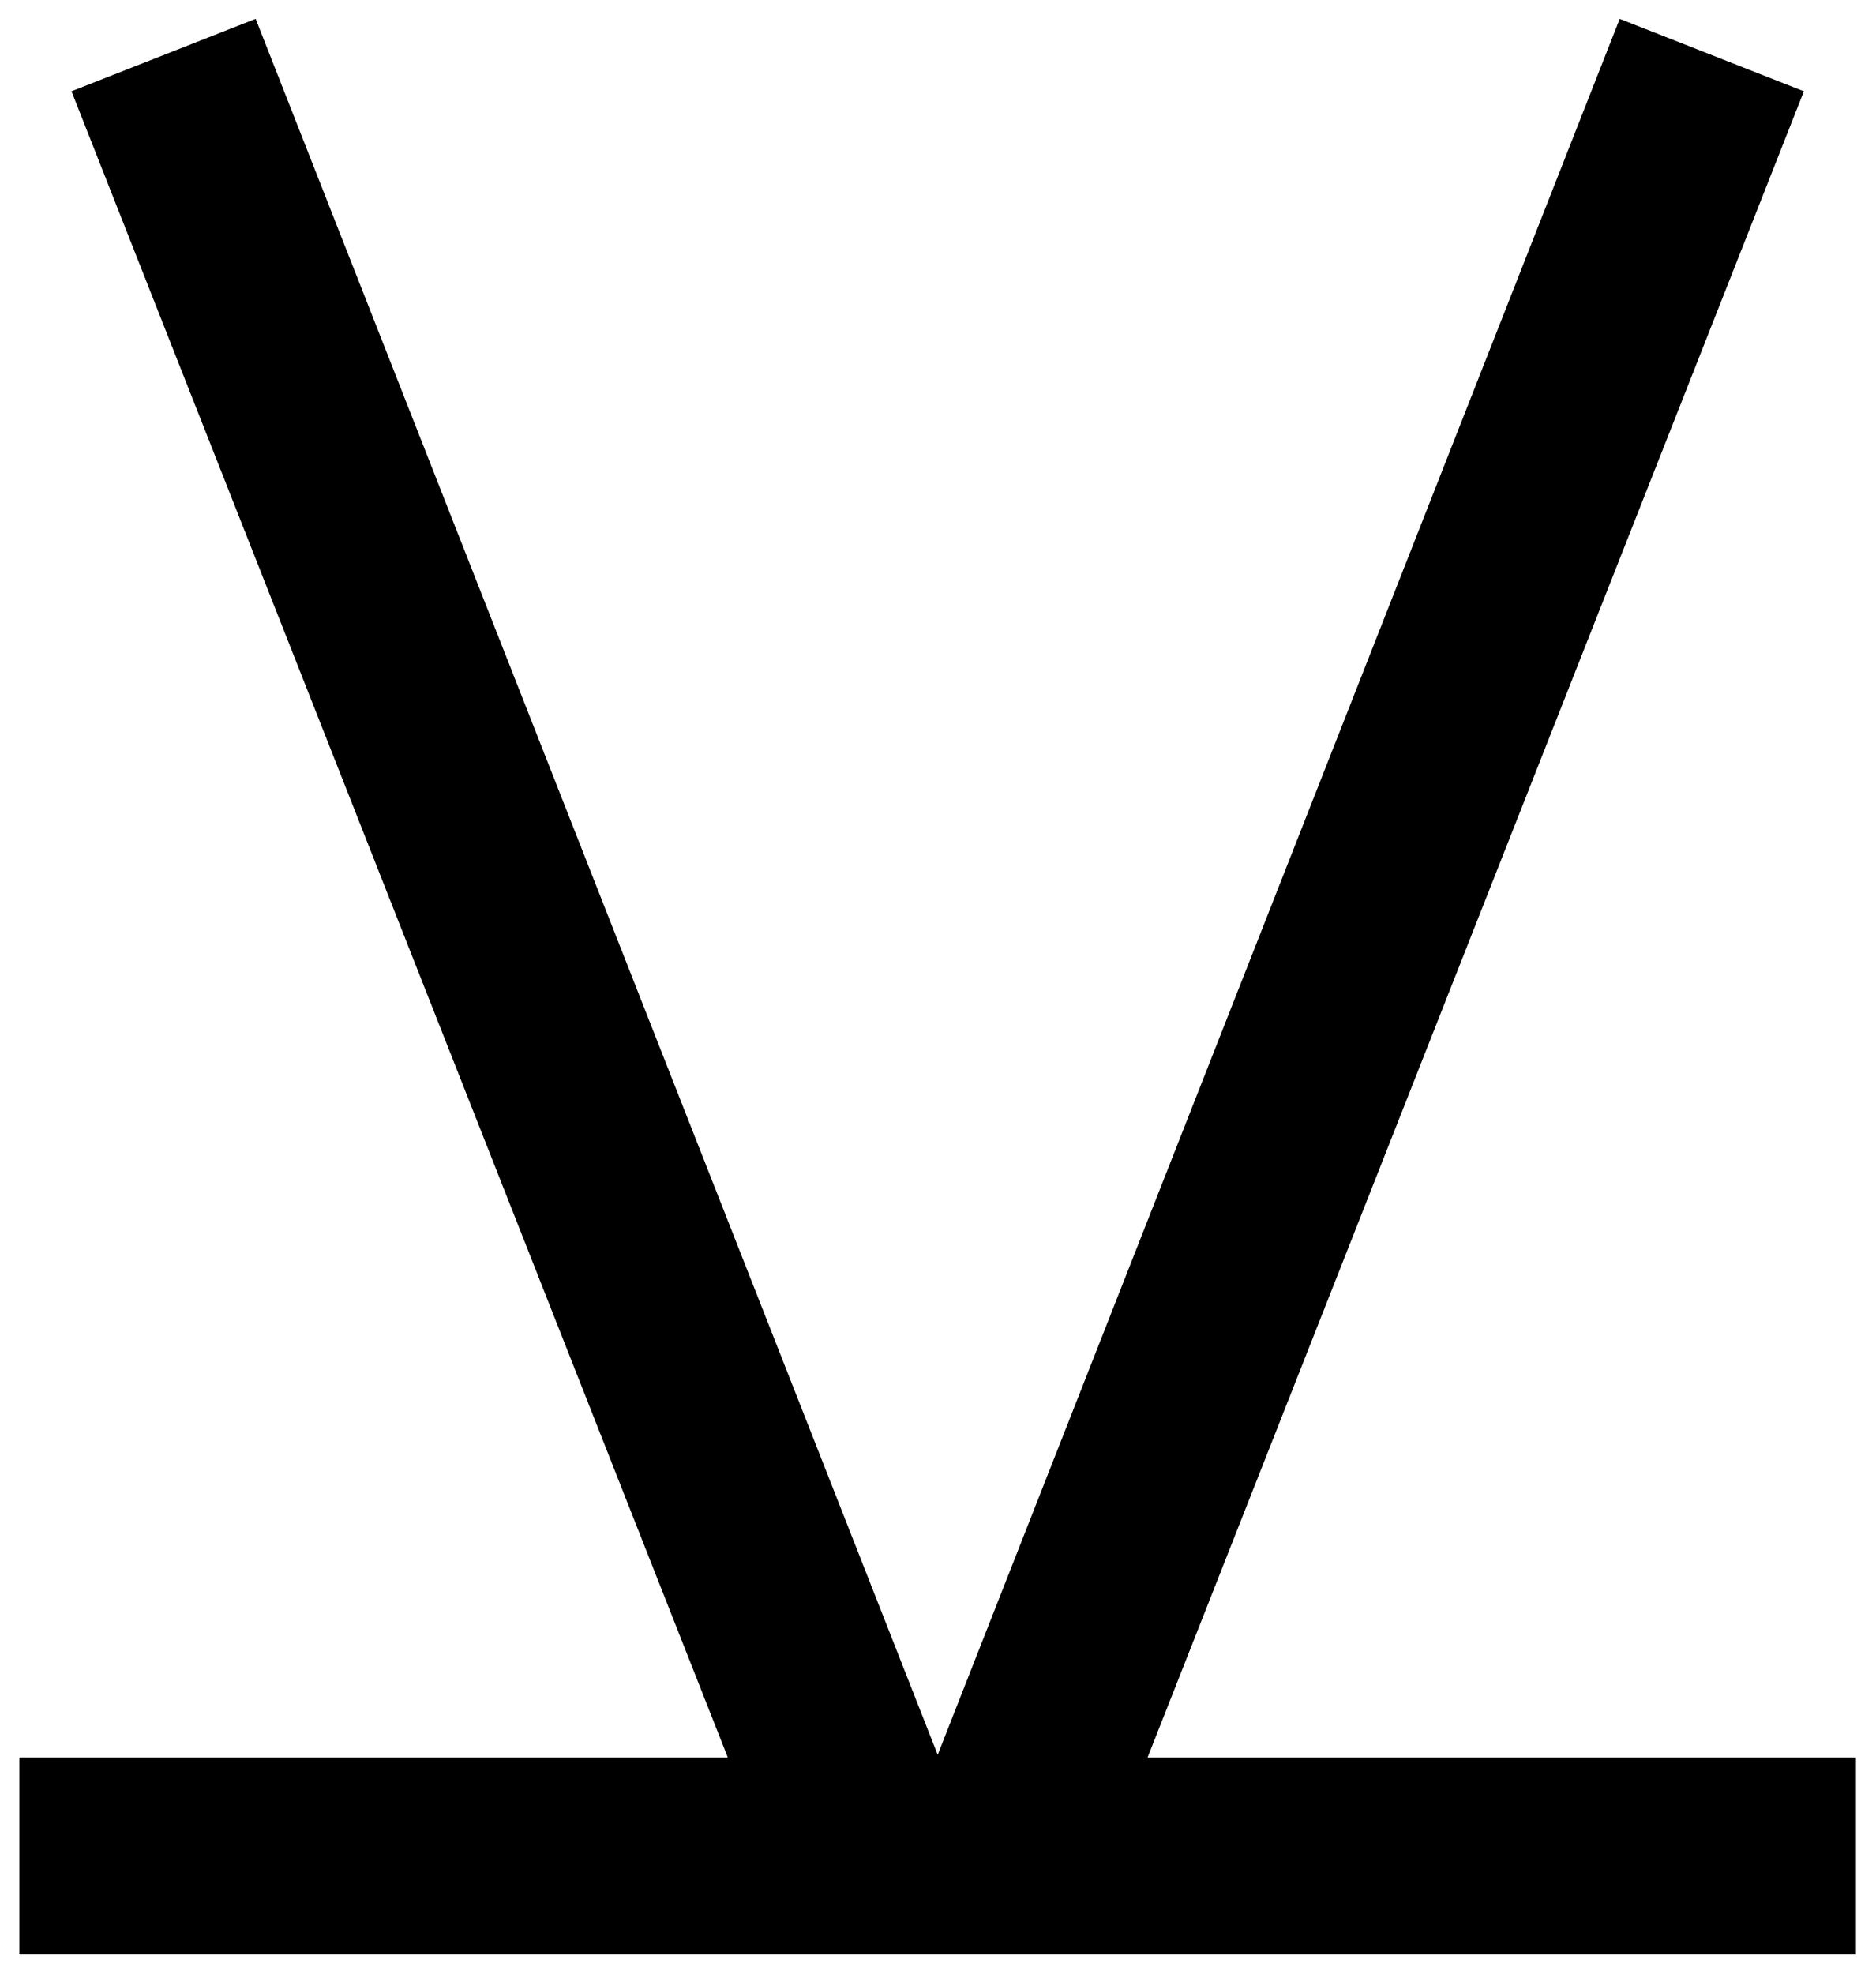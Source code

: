 


\begin{tikzpicture}[y=0.80pt, x=0.80pt, yscale=-1.0, xscale=1.0, inner sep=0pt, outer sep=0pt]
\begin{scope}[shift={(100.0,1747.0)},nonzero rule]
  \path[draw=.,fill=.,line width=1.600pt] (1274.0,0.0) --
    (90.0,0.0) -- (90.0,-125.0) -- (548.0,-125.0) --
    (124.0,-1201.0) -- (241.0,-1247.0) -- (682.0,-125.0) --
    (1123.0,-1247.0) -- (1240.0,-1201.0) -- (816.0,-125.0) --
    (1274.0,-125.0) -- (1274.0,0.0) -- cycle;
\end{scope}

\end{tikzpicture}

